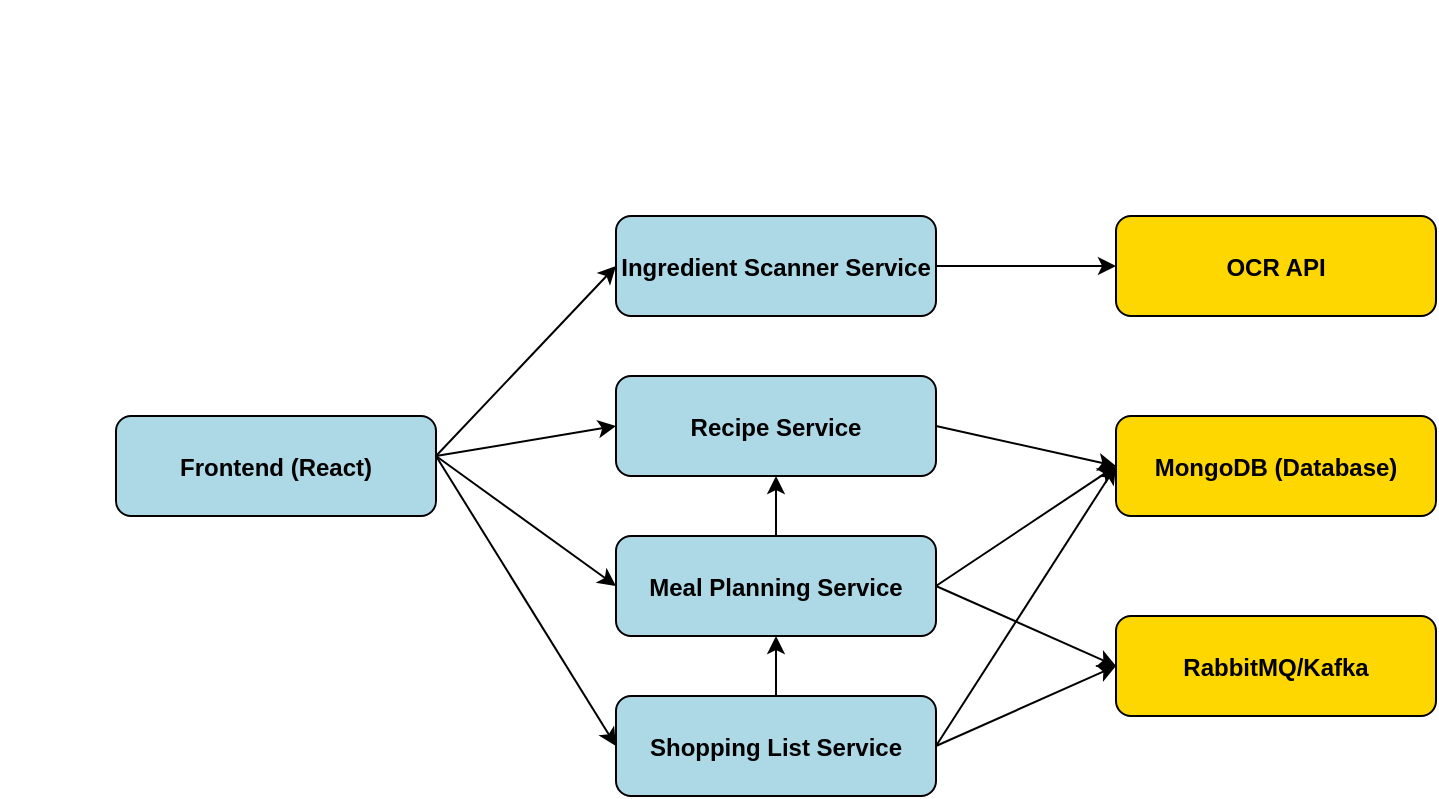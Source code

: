 <mxfile version="26.1.0">
  <diagram name="Microservices Architecture" id="0">
    <mxGraphModel dx="239164" dy="113896" grid="1" gridSize="10" guides="1" tooltips="1" connect="1" arrows="1" fold="1" page="1" pageScale="1" pageWidth="827" pageHeight="1169" math="0" shadow="0">
      <root>
        <mxCell id="0" />
        <mxCell id="1" parent="0" />
        <mxCell id="frontend" value="Frontend (React)" style="rounded=1;fillColor=#ADD8E6;strokeColor=#000000;fontStyle=1;" parent="1" vertex="1">
          <mxGeometry x="50" y="200" width="160" height="50" as="geometry" />
        </mxCell>
        <mxCell id="recipeService" value="Recipe Service" style="rounded=1;fillColor=#ADD8E6;strokeColor=#000000;fontStyle=1;" parent="1" vertex="1">
          <mxGeometry x="300" y="180" width="160" height="50" as="geometry" />
        </mxCell>
        <mxCell id="ingredientScanner" value="Meal Planning Service" style="rounded=1;fillColor=#ADD8E6;strokeColor=#000000;fontStyle=1;" parent="1" vertex="1">
          <mxGeometry x="300" y="260" width="160" height="50" as="geometry" />
        </mxCell>
        <mxCell id="mealPlanning" value="Ingredient Scanner Service" style="rounded=1;fillColor=#ADD8E6;strokeColor=#000000;fontStyle=1;" parent="1" vertex="1">
          <mxGeometry x="300" y="100" width="160" height="50" as="geometry" />
        </mxCell>
        <mxCell id="kmrAC--OhDlBXIvYpDEH-15" value="" style="edgeStyle=orthogonalEdgeStyle;rounded=0;orthogonalLoop=1;jettySize=auto;html=1;" edge="1" parent="1" source="shoppingList" target="ingredientScanner">
          <mxGeometry relative="1" as="geometry" />
        </mxCell>
        <mxCell id="shoppingList" value="Shopping List Service" style="rounded=1;fillColor=#ADD8E6;strokeColor=#000000;fontStyle=1;" parent="1" vertex="1">
          <mxGeometry x="300" y="340" width="160" height="50" as="geometry" />
        </mxCell>
        <mxCell id="mongoDB" value="MongoDB (Database)" style="rounded=1;fillColor=#FFD700;strokeColor=#000000;fontStyle=1;" parent="1" vertex="1">
          <mxGeometry x="550" y="200" width="160" height="50" as="geometry" />
        </mxCell>
        <mxCell id="ocrAPI" value="OCR API" style="rounded=1;fillColor=#FFD700;strokeColor=#000000;fontStyle=1;" parent="1" vertex="1">
          <mxGeometry x="550" y="100" width="160" height="50" as="geometry" />
        </mxCell>
        <mxCell id="eventQueue" value="RabbitMQ/Kafka" style="rounded=1;fillColor=#FFD700;strokeColor=#000000;fontStyle=1;" parent="1" vertex="1">
          <mxGeometry x="550" y="300" width="160" height="50" as="geometry" />
        </mxCell>
        <mxCell id="edge1" style="edgeStyle=elbowEdgeStyle;strokeColor=#000000;" parent="1" source="frontend" target="recipeService" edge="1" />
        <mxCell id="edge2" style="edgeStyle=elbowEdgeStyle;strokeColor=#000000;" parent="1" source="frontend" target="ingredientScanner" edge="1" />
        <mxCell id="edge3" style="edgeStyle=elbowEdgeStyle;strokeColor=#000000;" parent="1" source="frontend" target="mealPlanning" edge="1" />
        <mxCell id="edge4" style="edgeStyle=elbowEdgeStyle;strokeColor=#000000;" parent="1" source="frontend" target="shoppingList" edge="1" />
        <mxCell id="edge5" style="edgeStyle=elbowEdgeStyle;strokeColor=#000000;" parent="1" source="recipeService" target="mongoDB" edge="1" />
        <mxCell id="edge6" style="edgeStyle=elbowEdgeStyle;strokeColor=#000000;" parent="1" source="ingredientScanner" target="ocrAPI" edge="1" />
        <mxCell id="edge7" style="edgeStyle=elbowEdgeStyle;strokeColor=#000000;" parent="1" source="ingredientScanner" target="mongoDB" edge="1" />
        <mxCell id="edge8" style="edgeStyle=elbowEdgeStyle;strokeColor=#000000;" parent="1" source="mealPlanning" target="recipeService" edge="1" />
        <mxCell id="edge9" style="edgeStyle=elbowEdgeStyle;strokeColor=#000000;" parent="1" source="shoppingList" target="mealPlanning" edge="1" />
        <mxCell id="edge10" style="edgeStyle=elbowEdgeStyle;strokeColor=#000000;" parent="1" source="mealPlanning" target="eventQueue" edge="1" />
        <mxCell id="edge11" style="edgeStyle=elbowEdgeStyle;strokeColor=#000000;" parent="1" source="shoppingList" target="eventQueue" edge="1" />
        <mxCell id="kmrAC--OhDlBXIvYpDEH-5" value="" style="endArrow=classic;html=1;rounded=0;entryX=0;entryY=0.5;entryDx=0;entryDy=0;" edge="1" parent="1" target="recipeService">
          <mxGeometry width="50" height="50" relative="1" as="geometry">
            <mxPoint x="210" y="220" as="sourcePoint" />
            <mxPoint x="260" y="170" as="targetPoint" />
          </mxGeometry>
        </mxCell>
        <mxCell id="kmrAC--OhDlBXIvYpDEH-6" value="" style="endArrow=classic;html=1;rounded=0;entryX=0;entryY=0.5;entryDx=0;entryDy=0;" edge="1" parent="1" target="ingredientScanner">
          <mxGeometry width="50" height="50" relative="1" as="geometry">
            <mxPoint x="210" y="220" as="sourcePoint" />
            <mxPoint x="260" y="170" as="targetPoint" />
          </mxGeometry>
        </mxCell>
        <mxCell id="kmrAC--OhDlBXIvYpDEH-7" value="" style="endArrow=classic;html=1;rounded=0;entryX=0;entryY=0.5;entryDx=0;entryDy=0;" edge="1" parent="1" target="mealPlanning">
          <mxGeometry width="50" height="50" relative="1" as="geometry">
            <mxPoint x="210" y="220" as="sourcePoint" />
            <mxPoint x="260" y="170" as="targetPoint" />
          </mxGeometry>
        </mxCell>
        <mxCell id="kmrAC--OhDlBXIvYpDEH-8" value="" style="endArrow=classic;html=1;rounded=0;entryX=0;entryY=0.5;entryDx=0;entryDy=0;" edge="1" parent="1" target="shoppingList">
          <mxGeometry width="50" height="50" relative="1" as="geometry">
            <mxPoint x="210" y="220" as="sourcePoint" />
            <mxPoint x="260" y="170" as="targetPoint" />
          </mxGeometry>
        </mxCell>
        <mxCell id="kmrAC--OhDlBXIvYpDEH-9" value="" style="endArrow=classic;html=1;rounded=0;entryX=0;entryY=0.5;entryDx=0;entryDy=0;exitX=1;exitY=0.5;exitDx=0;exitDy=0;" edge="1" parent="1" source="mealPlanning" target="ocrAPI">
          <mxGeometry width="50" height="50" relative="1" as="geometry">
            <mxPoint x="460" y="280" as="sourcePoint" />
            <mxPoint x="510" y="230" as="targetPoint" />
          </mxGeometry>
        </mxCell>
        <mxCell id="kmrAC--OhDlBXIvYpDEH-10" value="" style="endArrow=classic;html=1;rounded=0;entryX=0;entryY=0.5;entryDx=0;entryDy=0;exitX=1;exitY=0.5;exitDx=0;exitDy=0;" edge="1" parent="1" source="ingredientScanner" target="eventQueue">
          <mxGeometry width="50" height="50" relative="1" as="geometry">
            <mxPoint x="460" y="130" as="sourcePoint" />
            <mxPoint x="510" y="80" as="targetPoint" />
          </mxGeometry>
        </mxCell>
        <mxCell id="kmrAC--OhDlBXIvYpDEH-12" value="" style="endArrow=classic;html=1;rounded=0;entryX=0;entryY=0.5;entryDx=0;entryDy=0;exitX=1;exitY=0.5;exitDx=0;exitDy=0;" edge="1" parent="1" source="recipeService" target="mongoDB">
          <mxGeometry width="50" height="50" relative="1" as="geometry">
            <mxPoint x="460" y="200" as="sourcePoint" />
            <mxPoint x="510" y="150" as="targetPoint" />
          </mxGeometry>
        </mxCell>
        <mxCell id="kmrAC--OhDlBXIvYpDEH-13" value="" style="endArrow=classic;html=1;rounded=0;entryX=0.5;entryY=1;entryDx=0;entryDy=0;exitX=0.5;exitY=0;exitDx=0;exitDy=0;" edge="1" parent="1" source="ingredientScanner" target="recipeService">
          <mxGeometry width="50" height="50" relative="1" as="geometry">
            <mxPoint x="370" y="160" as="sourcePoint" />
            <mxPoint x="420" y="110" as="targetPoint" />
          </mxGeometry>
        </mxCell>
        <mxCell id="kmrAC--OhDlBXIvYpDEH-17" value="" style="endArrow=classic;html=1;rounded=0;entryX=0;entryY=0.5;entryDx=0;entryDy=0;exitX=1;exitY=0.5;exitDx=0;exitDy=0;" edge="1" parent="1" source="ingredientScanner" target="mongoDB">
          <mxGeometry width="50" height="50" relative="1" as="geometry">
            <mxPoint x="460" y="280" as="sourcePoint" />
            <mxPoint x="510" y="230" as="targetPoint" />
          </mxGeometry>
        </mxCell>
        <mxCell id="kmrAC--OhDlBXIvYpDEH-20" value="" style="endArrow=classic;html=1;rounded=0;entryX=0;entryY=0.5;entryDx=0;entryDy=0;exitX=1;exitY=0.5;exitDx=0;exitDy=0;" edge="1" parent="1" source="shoppingList" target="eventQueue">
          <mxGeometry width="50" height="50" relative="1" as="geometry">
            <mxPoint x="460" y="370" as="sourcePoint" />
            <mxPoint x="510" y="320" as="targetPoint" />
          </mxGeometry>
        </mxCell>
        <mxCell id="kmrAC--OhDlBXIvYpDEH-21" value="" style="endArrow=classic;html=1;rounded=0;entryX=0;entryY=0.5;entryDx=0;entryDy=0;exitX=1;exitY=0.5;exitDx=0;exitDy=0;" edge="1" parent="1" source="shoppingList" target="mongoDB">
          <mxGeometry width="50" height="50" relative="1" as="geometry">
            <mxPoint x="460" y="360" as="sourcePoint" />
            <mxPoint x="510" y="310" as="targetPoint" />
          </mxGeometry>
        </mxCell>
      </root>
    </mxGraphModel>
  </diagram>
</mxfile>

